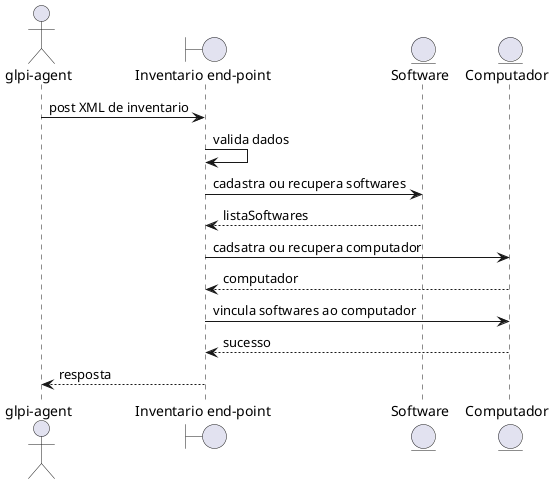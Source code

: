 @startuml
actor "glpi-agent" as comp
boundary "Inventario end-point" as endpoint
entity Software as software
entity Computador as computador

comp -> endpoint : post XML de inventario
endpoint -> endpoint : valida dados
endpoint -> software : cadastra ou recupera softwares
return listaSoftwares
endpoint -> computador : cadsatra ou recupera computador
return computador
endpoint -> computador : vincula softwares ao computador
return sucesso
endpoint --> comp : resposta
@enduml
